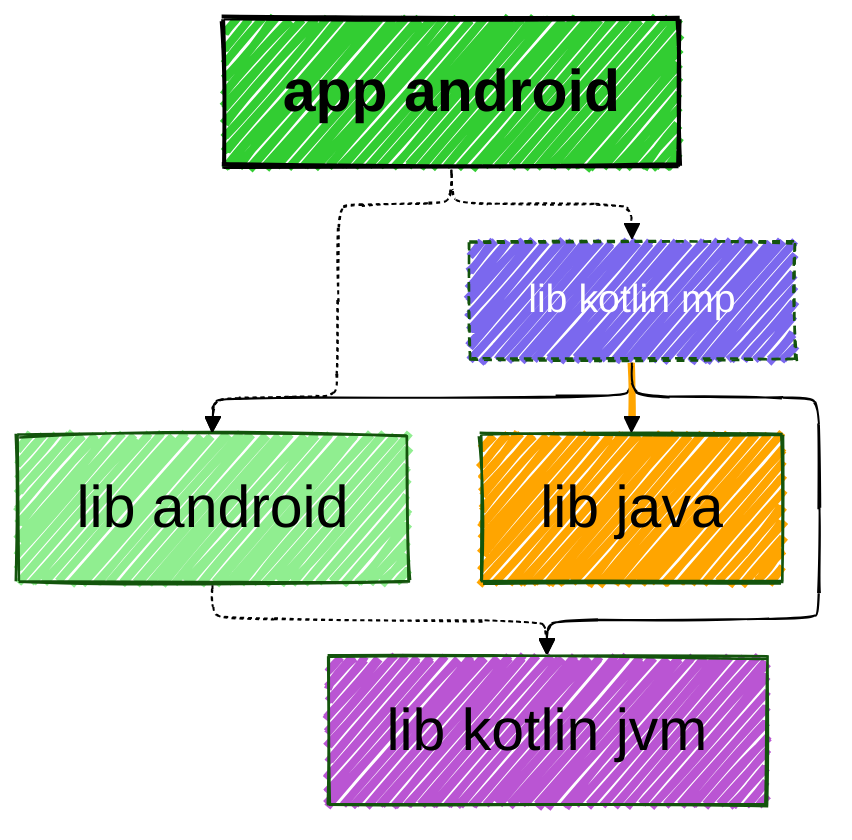 ---
config:
  layout: elk
  look: handDrawn
  theme: forest
  elk:
    mergeEdges: true
    forceNodeModelOrder: true
    nodePlacementStrategy: LINEAR_SEGMENTS
    cycleBreakingStrategy: INTERACTIVE
    considerModelOrder: PREFER_EDGES
  themeVariables:
    background: #FFF
    fontFamily: arial
    lineColor: #55FF55
    primaryBorderColor: #FF5555
    primaryColor: #ABC123
    darkMode: true
    fontSize: 30px
    defaultLinkColor: #5555FF
---
graph TD
  app_android["app android"]
  lib_android["lib android"]
  lib_java["lib java"]
  lib_kotlin_jvm["lib kotlin jvm"]
  lib_kotlin_mp["lib kotlin mp"]
  style app_android fill:limegreen,font-weight:bold,stroke:black,stroke-width:2px,fillcolor:limegreen
  style lib_android fill:lightgreen,fillcolor:lightgreen
  style lib_java fill:orange,fillcolor:orange
  style lib_kotlin_jvm fill:mediumorchid,fillcolor:mediumorchid
  style lib_kotlin_mp fill:mediumslateblue,color:white,stroke-dasharray:4 3 2 1,font-size:20px,fillcolor:mediumslateblue
  app_android -.-> lib_android
  app_android -.-> lib_kotlin_mp
  lib_android -.-> lib_kotlin_jvm
  lib_kotlin_mp --> lib_android
  lib_kotlin_mp ==> lib_java
  linkStyle 4 stroke:orange
  lib_kotlin_mp --> lib_kotlin_jvm